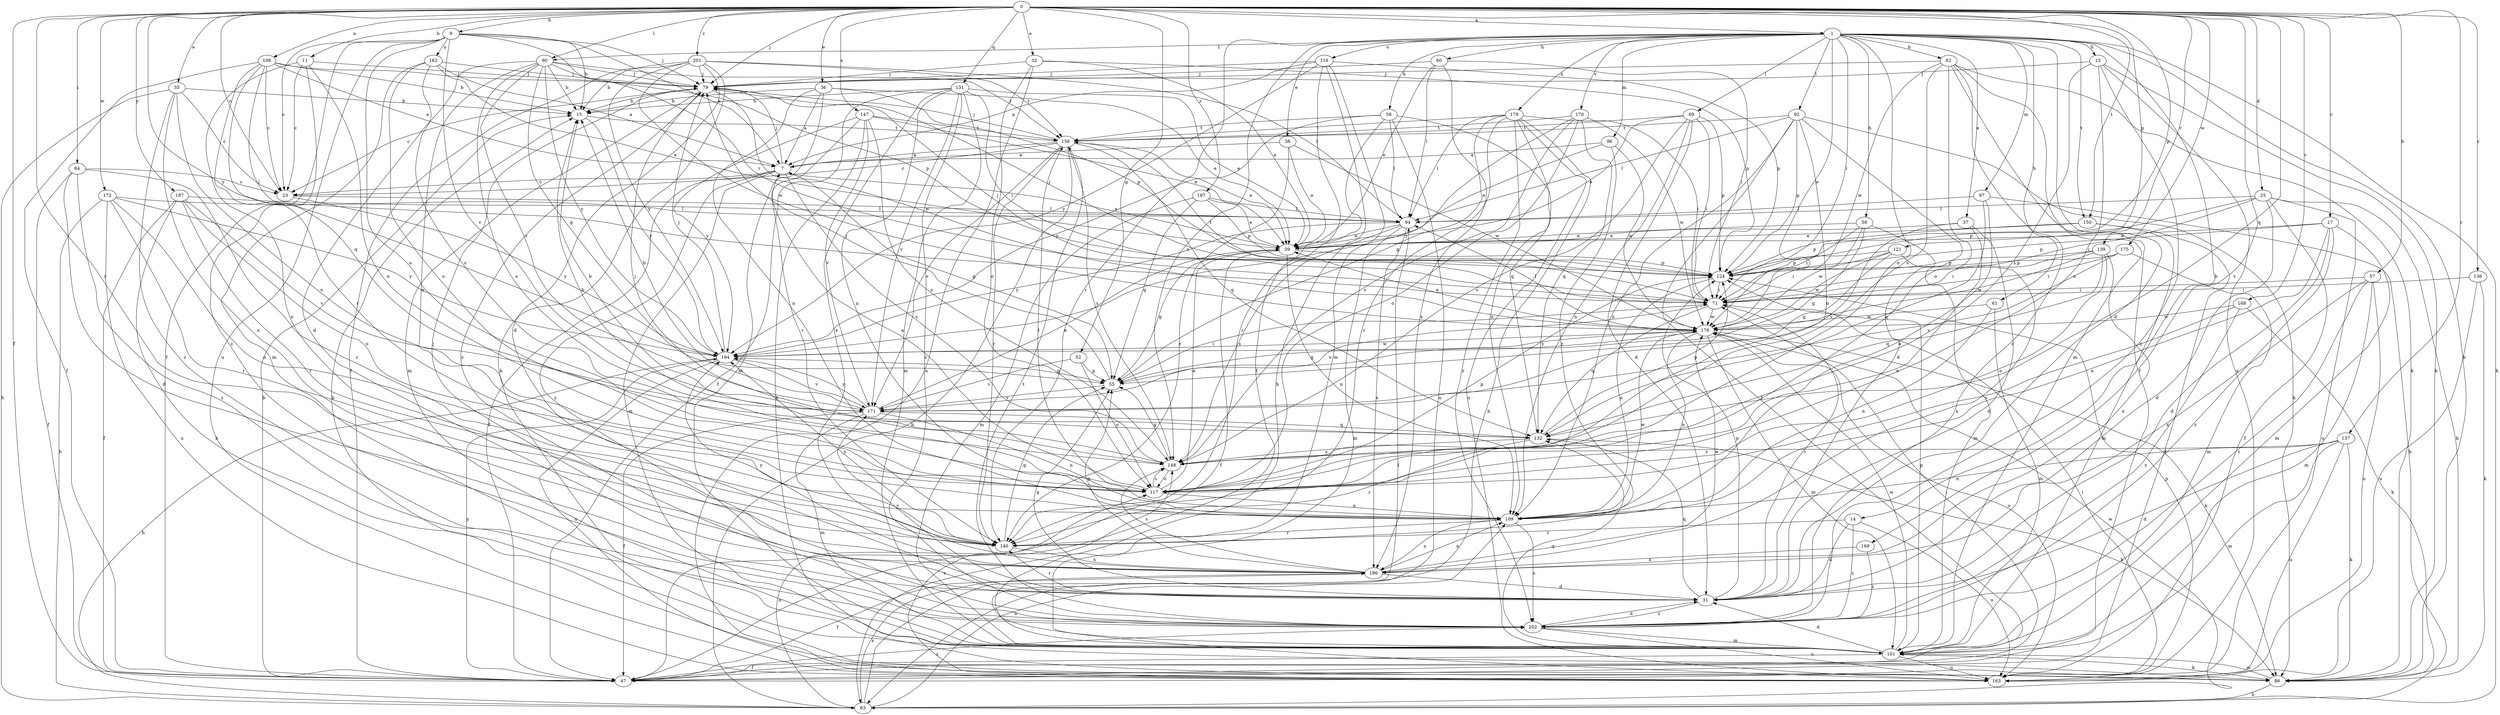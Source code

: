 strict digraph  {
0;
1;
7;
9;
11;
13;
14;
15;
17;
23;
25;
31;
32;
35;
36;
37;
38;
39;
47;
52;
55;
57;
58;
59;
60;
61;
62;
63;
64;
69;
71;
79;
86;
90;
92;
94;
96;
97;
101;
106;
109;
116;
117;
121;
124;
131;
132;
136;
137;
139;
140;
147;
148;
150;
156;
162;
163;
168;
169;
170;
171;
172;
175;
178;
179;
186;
187;
194;
197;
201;
202;
0 -> 1  [label=a];
0 -> 9  [label=b];
0 -> 11  [label=b];
0 -> 17  [label=c];
0 -> 23  [label=c];
0 -> 25  [label=d];
0 -> 32  [label=e];
0 -> 35  [label=e];
0 -> 36  [label=e];
0 -> 47  [label=f];
0 -> 52  [label=g];
0 -> 57  [label=h];
0 -> 64  [label=i];
0 -> 79  [label=j];
0 -> 90  [label=l];
0 -> 106  [label=n];
0 -> 121  [label=p];
0 -> 124  [label=p];
0 -> 131  [label=q];
0 -> 132  [label=q];
0 -> 136  [label=r];
0 -> 137  [label=r];
0 -> 139  [label=r];
0 -> 140  [label=r];
0 -> 147  [label=s];
0 -> 150  [label=t];
0 -> 168  [label=v];
0 -> 169  [label=v];
0 -> 172  [label=w];
0 -> 175  [label=w];
0 -> 187  [label=y];
0 -> 194  [label=y];
0 -> 197  [label=z];
0 -> 201  [label=z];
1 -> 13  [label=b];
1 -> 14  [label=b];
1 -> 31  [label=d];
1 -> 37  [label=e];
1 -> 38  [label=e];
1 -> 58  [label=h];
1 -> 59  [label=h];
1 -> 60  [label=h];
1 -> 61  [label=h];
1 -> 62  [label=h];
1 -> 63  [label=h];
1 -> 69  [label=i];
1 -> 71  [label=i];
1 -> 86  [label=k];
1 -> 90  [label=l];
1 -> 92  [label=l];
1 -> 96  [label=m];
1 -> 97  [label=m];
1 -> 116  [label=o];
1 -> 117  [label=o];
1 -> 140  [label=r];
1 -> 148  [label=s];
1 -> 150  [label=t];
1 -> 170  [label=v];
1 -> 178  [label=w];
1 -> 179  [label=x];
7 -> 23  [label=c];
7 -> 47  [label=f];
7 -> 55  [label=g];
7 -> 79  [label=j];
7 -> 101  [label=m];
7 -> 148  [label=s];
7 -> 202  [label=z];
9 -> 7  [label=a];
9 -> 15  [label=b];
9 -> 23  [label=c];
9 -> 47  [label=f];
9 -> 71  [label=i];
9 -> 79  [label=j];
9 -> 117  [label=o];
9 -> 162  [label=u];
9 -> 163  [label=u];
9 -> 171  [label=v];
11 -> 23  [label=c];
11 -> 79  [label=j];
11 -> 117  [label=o];
11 -> 186  [label=x];
11 -> 202  [label=z];
13 -> 79  [label=j];
13 -> 86  [label=k];
13 -> 117  [label=o];
13 -> 148  [label=s];
13 -> 163  [label=u];
13 -> 202  [label=z];
14 -> 31  [label=d];
14 -> 140  [label=r];
14 -> 163  [label=u];
14 -> 202  [label=z];
15 -> 156  [label=t];
15 -> 194  [label=y];
17 -> 31  [label=d];
17 -> 39  [label=e];
17 -> 101  [label=m];
17 -> 109  [label=n];
17 -> 124  [label=p];
17 -> 202  [label=z];
23 -> 94  [label=l];
23 -> 194  [label=y];
25 -> 31  [label=d];
25 -> 47  [label=f];
25 -> 71  [label=i];
25 -> 86  [label=k];
25 -> 94  [label=l];
25 -> 124  [label=p];
25 -> 163  [label=u];
31 -> 55  [label=g];
31 -> 71  [label=i];
31 -> 79  [label=j];
31 -> 124  [label=p];
31 -> 132  [label=q];
31 -> 140  [label=r];
31 -> 171  [label=v];
31 -> 202  [label=z];
32 -> 39  [label=e];
32 -> 79  [label=j];
32 -> 117  [label=o];
32 -> 124  [label=p];
32 -> 163  [label=u];
35 -> 15  [label=b];
35 -> 23  [label=c];
35 -> 63  [label=h];
35 -> 117  [label=o];
35 -> 186  [label=x];
35 -> 202  [label=z];
36 -> 7  [label=a];
36 -> 15  [label=b];
36 -> 39  [label=e];
36 -> 101  [label=m];
36 -> 109  [label=n];
36 -> 124  [label=p];
37 -> 31  [label=d];
37 -> 39  [label=e];
37 -> 109  [label=n];
37 -> 171  [label=v];
38 -> 7  [label=a];
38 -> 39  [label=e];
38 -> 140  [label=r];
38 -> 178  [label=w];
39 -> 7  [label=a];
39 -> 47  [label=f];
39 -> 55  [label=g];
39 -> 109  [label=n];
39 -> 124  [label=p];
47 -> 15  [label=b];
47 -> 71  [label=i];
47 -> 194  [label=y];
47 -> 202  [label=z];
52 -> 55  [label=g];
52 -> 117  [label=o];
52 -> 171  [label=v];
55 -> 71  [label=i];
55 -> 79  [label=j];
55 -> 171  [label=v];
57 -> 71  [label=i];
57 -> 101  [label=m];
57 -> 163  [label=u];
57 -> 186  [label=x];
57 -> 202  [label=z];
58 -> 94  [label=l];
58 -> 132  [label=q];
58 -> 140  [label=r];
58 -> 156  [label=t];
58 -> 163  [label=u];
58 -> 194  [label=y];
59 -> 39  [label=e];
59 -> 55  [label=g];
59 -> 71  [label=i];
59 -> 101  [label=m];
59 -> 178  [label=w];
60 -> 39  [label=e];
60 -> 71  [label=i];
60 -> 79  [label=j];
60 -> 94  [label=l];
60 -> 186  [label=x];
61 -> 101  [label=m];
61 -> 109  [label=n];
61 -> 178  [label=w];
62 -> 47  [label=f];
62 -> 79  [label=j];
62 -> 86  [label=k];
62 -> 101  [label=m];
62 -> 117  [label=o];
62 -> 148  [label=s];
62 -> 178  [label=w];
62 -> 202  [label=z];
63 -> 94  [label=l];
63 -> 109  [label=n];
63 -> 117  [label=o];
63 -> 178  [label=w];
63 -> 186  [label=x];
64 -> 23  [label=c];
64 -> 31  [label=d];
64 -> 47  [label=f];
64 -> 140  [label=r];
64 -> 202  [label=z];
69 -> 31  [label=d];
69 -> 39  [label=e];
69 -> 71  [label=i];
69 -> 109  [label=n];
69 -> 124  [label=p];
69 -> 148  [label=s];
69 -> 156  [label=t];
71 -> 79  [label=j];
71 -> 132  [label=q];
71 -> 156  [label=t];
71 -> 171  [label=v];
71 -> 178  [label=w];
79 -> 15  [label=b];
79 -> 23  [label=c];
79 -> 101  [label=m];
79 -> 178  [label=w];
79 -> 202  [label=z];
86 -> 15  [label=b];
86 -> 63  [label=h];
86 -> 101  [label=m];
90 -> 15  [label=b];
90 -> 31  [label=d];
90 -> 55  [label=g];
90 -> 79  [label=j];
90 -> 109  [label=n];
90 -> 117  [label=o];
90 -> 124  [label=p];
90 -> 156  [label=t];
90 -> 171  [label=v];
90 -> 194  [label=y];
92 -> 31  [label=d];
92 -> 47  [label=f];
92 -> 86  [label=k];
92 -> 94  [label=l];
92 -> 109  [label=n];
92 -> 117  [label=o];
92 -> 124  [label=p];
92 -> 156  [label=t];
94 -> 39  [label=e];
94 -> 101  [label=m];
94 -> 148  [label=s];
94 -> 186  [label=x];
94 -> 194  [label=y];
96 -> 7  [label=a];
96 -> 39  [label=e];
96 -> 140  [label=r];
96 -> 178  [label=w];
97 -> 63  [label=h];
97 -> 94  [label=l];
97 -> 117  [label=o];
97 -> 132  [label=q];
101 -> 31  [label=d];
101 -> 47  [label=f];
101 -> 86  [label=k];
101 -> 124  [label=p];
101 -> 132  [label=q];
101 -> 163  [label=u];
101 -> 178  [label=w];
106 -> 7  [label=a];
106 -> 15  [label=b];
106 -> 23  [label=c];
106 -> 47  [label=f];
106 -> 71  [label=i];
106 -> 79  [label=j];
106 -> 132  [label=q];
106 -> 140  [label=r];
109 -> 140  [label=r];
109 -> 156  [label=t];
109 -> 178  [label=w];
109 -> 186  [label=x];
109 -> 202  [label=z];
116 -> 7  [label=a];
116 -> 47  [label=f];
116 -> 63  [label=h];
116 -> 79  [label=j];
116 -> 101  [label=m];
116 -> 124  [label=p];
116 -> 194  [label=y];
117 -> 7  [label=a];
117 -> 39  [label=e];
117 -> 109  [label=n];
117 -> 124  [label=p];
117 -> 148  [label=s];
121 -> 55  [label=g];
121 -> 71  [label=i];
121 -> 124  [label=p];
121 -> 178  [label=w];
121 -> 186  [label=x];
124 -> 71  [label=i];
124 -> 79  [label=j];
124 -> 109  [label=n];
131 -> 15  [label=b];
131 -> 39  [label=e];
131 -> 47  [label=f];
131 -> 71  [label=i];
131 -> 101  [label=m];
131 -> 109  [label=n];
131 -> 171  [label=v];
131 -> 186  [label=x];
131 -> 202  [label=z];
132 -> 15  [label=b];
132 -> 86  [label=k];
132 -> 124  [label=p];
132 -> 140  [label=r];
132 -> 148  [label=s];
136 -> 71  [label=i];
136 -> 86  [label=k];
136 -> 163  [label=u];
137 -> 31  [label=d];
137 -> 86  [label=k];
137 -> 101  [label=m];
137 -> 109  [label=n];
137 -> 148  [label=s];
137 -> 163  [label=u];
139 -> 71  [label=i];
139 -> 117  [label=o];
139 -> 124  [label=p];
139 -> 132  [label=q];
139 -> 178  [label=w];
139 -> 186  [label=x];
140 -> 55  [label=g];
140 -> 186  [label=x];
140 -> 194  [label=y];
147 -> 39  [label=e];
147 -> 86  [label=k];
147 -> 140  [label=r];
147 -> 148  [label=s];
147 -> 156  [label=t];
147 -> 171  [label=v];
147 -> 194  [label=y];
148 -> 15  [label=b];
148 -> 55  [label=g];
148 -> 79  [label=j];
148 -> 117  [label=o];
150 -> 39  [label=e];
150 -> 47  [label=f];
150 -> 101  [label=m];
150 -> 124  [label=p];
156 -> 7  [label=a];
156 -> 23  [label=c];
156 -> 39  [label=e];
156 -> 63  [label=h];
156 -> 79  [label=j];
156 -> 132  [label=q];
156 -> 140  [label=r];
156 -> 148  [label=s];
156 -> 171  [label=v];
162 -> 7  [label=a];
162 -> 39  [label=e];
162 -> 79  [label=j];
162 -> 101  [label=m];
162 -> 117  [label=o];
162 -> 148  [label=s];
163 -> 71  [label=i];
163 -> 124  [label=p];
163 -> 148  [label=s];
168 -> 86  [label=k];
168 -> 117  [label=o];
168 -> 178  [label=w];
168 -> 202  [label=z];
169 -> 186  [label=x];
169 -> 202  [label=z];
170 -> 117  [label=o];
170 -> 132  [label=q];
170 -> 148  [label=s];
170 -> 156  [label=t];
170 -> 178  [label=w];
170 -> 194  [label=y];
171 -> 15  [label=b];
171 -> 39  [label=e];
171 -> 47  [label=f];
171 -> 101  [label=m];
171 -> 109  [label=n];
171 -> 132  [label=q];
171 -> 194  [label=y];
172 -> 63  [label=h];
172 -> 94  [label=l];
172 -> 109  [label=n];
172 -> 140  [label=r];
172 -> 163  [label=u];
172 -> 194  [label=y];
175 -> 71  [label=i];
175 -> 101  [label=m];
175 -> 124  [label=p];
175 -> 171  [label=v];
178 -> 39  [label=e];
178 -> 55  [label=g];
178 -> 86  [label=k];
178 -> 94  [label=l];
178 -> 101  [label=m];
178 -> 109  [label=n];
178 -> 163  [label=u];
178 -> 194  [label=y];
179 -> 55  [label=g];
179 -> 63  [label=h];
179 -> 71  [label=i];
179 -> 94  [label=l];
179 -> 109  [label=n];
179 -> 140  [label=r];
179 -> 156  [label=t];
179 -> 163  [label=u];
179 -> 202  [label=z];
186 -> 31  [label=d];
186 -> 47  [label=f];
186 -> 55  [label=g];
186 -> 109  [label=n];
186 -> 148  [label=s];
186 -> 178  [label=w];
186 -> 194  [label=y];
187 -> 47  [label=f];
187 -> 86  [label=k];
187 -> 94  [label=l];
187 -> 117  [label=o];
187 -> 140  [label=r];
187 -> 171  [label=v];
194 -> 55  [label=g];
194 -> 63  [label=h];
194 -> 79  [label=j];
194 -> 163  [label=u];
194 -> 171  [label=v];
194 -> 178  [label=w];
197 -> 39  [label=e];
197 -> 55  [label=g];
197 -> 94  [label=l];
197 -> 101  [label=m];
197 -> 124  [label=p];
201 -> 15  [label=b];
201 -> 31  [label=d];
201 -> 47  [label=f];
201 -> 79  [label=j];
201 -> 86  [label=k];
201 -> 94  [label=l];
201 -> 156  [label=t];
201 -> 178  [label=w];
201 -> 194  [label=y];
202 -> 31  [label=d];
202 -> 101  [label=m];
202 -> 156  [label=t];
202 -> 163  [label=u];
}
